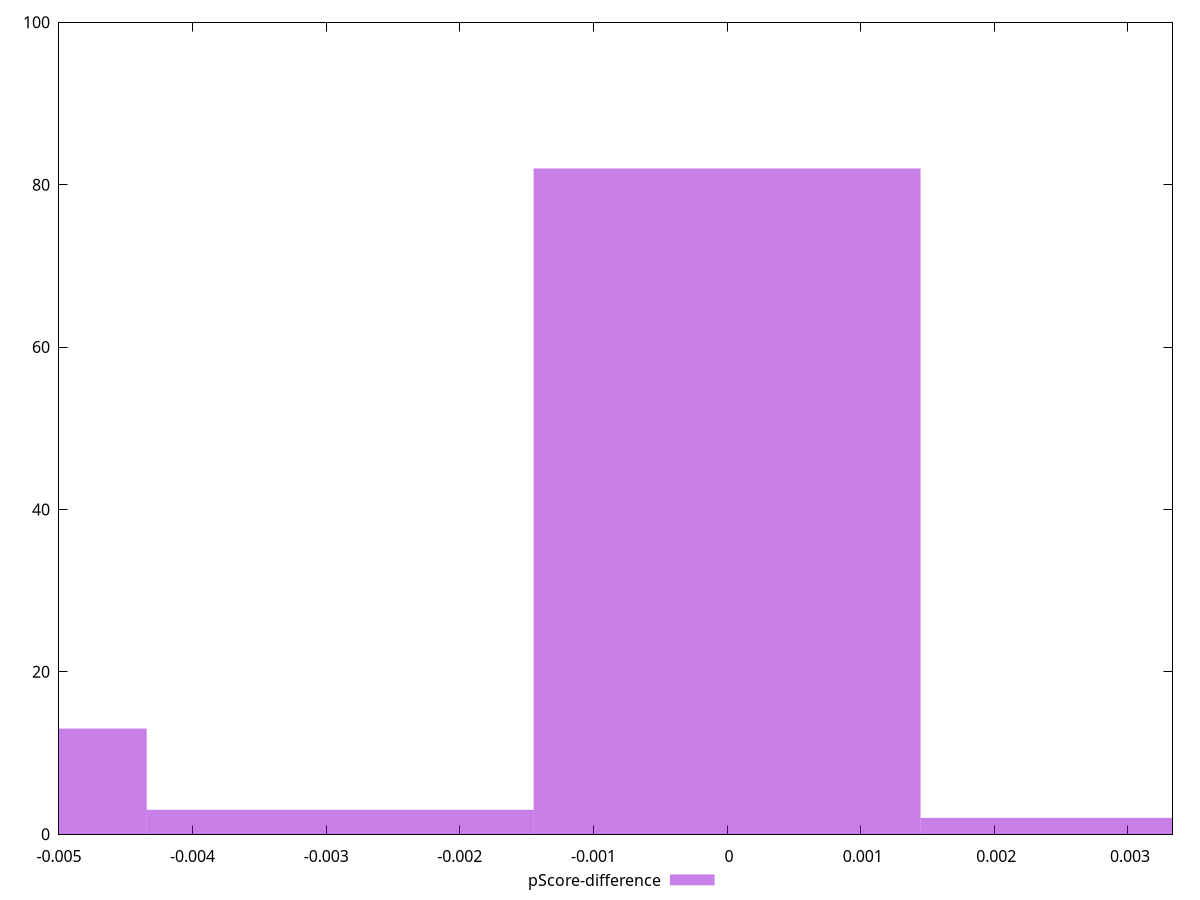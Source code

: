 reset

$pScoreDifference <<EOF
0 82
-0.005791385916382858 13
-0.002895692958191429 3
0.002895692958191429 2
EOF

set key outside below
set boxwidth 0.002895692958191429
set xrange [-0.0050000000000000044:0.0033333333333332993]
set yrange [0:100]
set trange [0:100]
set style fill transparent solid 0.5 noborder
set terminal svg size 640, 490 enhanced background rgb 'white'
set output "report_00009_2021-02-08T22-37-41.559Z/unminified-javascript/samples/pages/pScore-difference/histogram.svg"

plot $pScoreDifference title "pScore-difference" with boxes

reset
